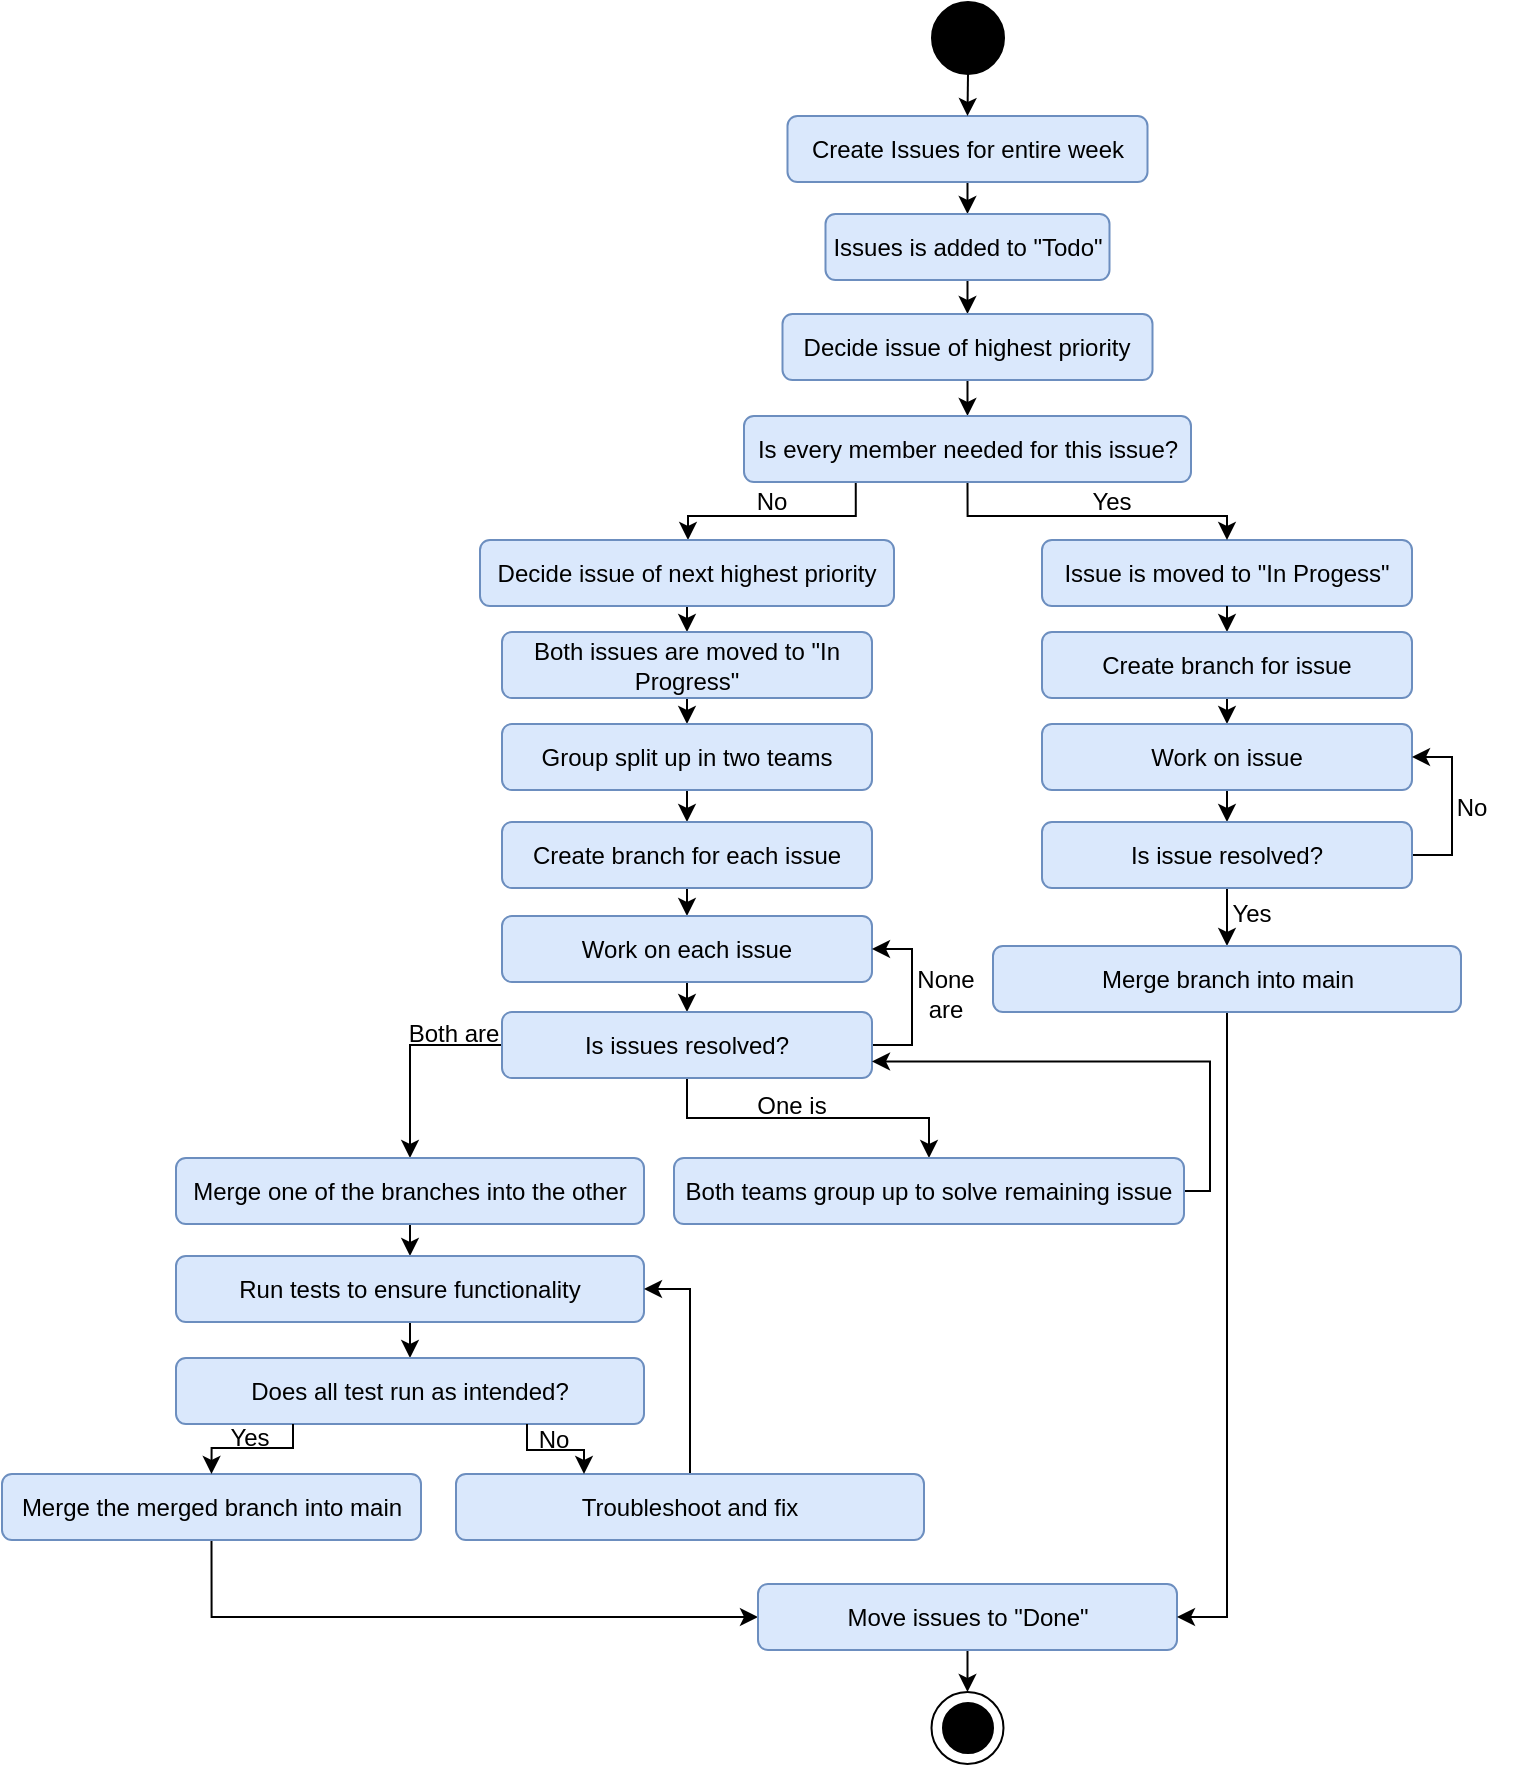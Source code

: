<mxfile version="25.0.3">
  <diagram name="Side-1" id="27md3nahEK7dvdwRWXup">
    <mxGraphModel dx="1763" dy="1324" grid="0" gridSize="10" guides="1" tooltips="1" connect="1" arrows="1" fold="1" page="0" pageScale="1" pageWidth="827" pageHeight="1169" math="0" shadow="0">
      <root>
        <mxCell id="0" />
        <mxCell id="1" parent="0" />
        <mxCell id="1p1YA7mhcfnQKSgq1G6X-43" style="edgeStyle=orthogonalEdgeStyle;rounded=0;orthogonalLoop=1;jettySize=auto;html=1;exitX=0.5;exitY=1;exitDx=0;exitDy=0;entryX=0.5;entryY=0;entryDx=0;entryDy=0;" parent="1" source="1p1YA7mhcfnQKSgq1G6X-1" target="1p1YA7mhcfnQKSgq1G6X-2" edge="1">
          <mxGeometry relative="1" as="geometry" />
        </mxCell>
        <mxCell id="1p1YA7mhcfnQKSgq1G6X-1" value="Create Issues for entire week" style="rounded=1;whiteSpace=wrap;html=1;fillColor=#dae8fc;strokeColor=#6c8ebf;" parent="1" vertex="1">
          <mxGeometry x="133.75" y="28" width="180" height="33" as="geometry" />
        </mxCell>
        <mxCell id="1p1YA7mhcfnQKSgq1G6X-44" style="edgeStyle=orthogonalEdgeStyle;rounded=0;orthogonalLoop=1;jettySize=auto;html=1;exitX=0.5;exitY=1;exitDx=0;exitDy=0;entryX=0.5;entryY=0;entryDx=0;entryDy=0;" parent="1" source="1p1YA7mhcfnQKSgq1G6X-2" target="1p1YA7mhcfnQKSgq1G6X-3" edge="1">
          <mxGeometry relative="1" as="geometry" />
        </mxCell>
        <mxCell id="1p1YA7mhcfnQKSgq1G6X-2" value="Issues is added to &quot;Todo&quot;" style="rounded=1;whiteSpace=wrap;html=1;fillColor=#dae8fc;strokeColor=#6c8ebf;" parent="1" vertex="1">
          <mxGeometry x="152.75" y="77" width="142" height="33" as="geometry" />
        </mxCell>
        <mxCell id="1p1YA7mhcfnQKSgq1G6X-45" style="edgeStyle=orthogonalEdgeStyle;rounded=0;orthogonalLoop=1;jettySize=auto;html=1;exitX=0.5;exitY=1;exitDx=0;exitDy=0;entryX=0.5;entryY=0;entryDx=0;entryDy=0;" parent="1" source="1p1YA7mhcfnQKSgq1G6X-3" target="1p1YA7mhcfnQKSgq1G6X-5" edge="1">
          <mxGeometry relative="1" as="geometry" />
        </mxCell>
        <mxCell id="1p1YA7mhcfnQKSgq1G6X-3" value="Decide issue of highest priority" style="rounded=1;whiteSpace=wrap;html=1;fillColor=#dae8fc;strokeColor=#6c8ebf;" parent="1" vertex="1">
          <mxGeometry x="131.25" y="127" width="185" height="33" as="geometry" />
        </mxCell>
        <mxCell id="1p1YA7mhcfnQKSgq1G6X-4" value="Issue is moved to &quot;In Progess&quot;" style="rounded=1;whiteSpace=wrap;html=1;fillColor=#dae8fc;strokeColor=#6c8ebf;" parent="1" vertex="1">
          <mxGeometry x="261" y="240" width="185" height="33" as="geometry" />
        </mxCell>
        <mxCell id="1p1YA7mhcfnQKSgq1G6X-30" style="edgeStyle=orthogonalEdgeStyle;rounded=0;orthogonalLoop=1;jettySize=auto;html=1;exitX=0.25;exitY=1;exitDx=0;exitDy=0;entryX=0.5;entryY=0;entryDx=0;entryDy=0;" parent="1" source="1p1YA7mhcfnQKSgq1G6X-5" target="1p1YA7mhcfnQKSgq1G6X-6" edge="1">
          <mxGeometry relative="1" as="geometry">
            <Array as="points">
              <mxPoint x="168" y="228" />
              <mxPoint x="84" y="228" />
              <mxPoint x="84" y="240" />
            </Array>
          </mxGeometry>
        </mxCell>
        <mxCell id="1p1YA7mhcfnQKSgq1G6X-47" style="edgeStyle=orthogonalEdgeStyle;rounded=0;orthogonalLoop=1;jettySize=auto;html=1;exitX=0.5;exitY=1;exitDx=0;exitDy=0;entryX=0.5;entryY=0;entryDx=0;entryDy=0;" parent="1" source="1p1YA7mhcfnQKSgq1G6X-5" target="1p1YA7mhcfnQKSgq1G6X-4" edge="1">
          <mxGeometry relative="1" as="geometry">
            <Array as="points">
              <mxPoint x="224" y="228" />
              <mxPoint x="354" y="228" />
            </Array>
          </mxGeometry>
        </mxCell>
        <mxCell id="1p1YA7mhcfnQKSgq1G6X-5" value="Is every member needed for this issue?" style="rounded=1;whiteSpace=wrap;html=1;fillColor=#dae8fc;strokeColor=#6c8ebf;" parent="1" vertex="1">
          <mxGeometry x="112" y="178" width="223.5" height="33" as="geometry" />
        </mxCell>
        <mxCell id="1p1YA7mhcfnQKSgq1G6X-31" style="edgeStyle=orthogonalEdgeStyle;rounded=0;orthogonalLoop=1;jettySize=auto;html=1;exitX=0.5;exitY=1;exitDx=0;exitDy=0;entryX=0.5;entryY=0;entryDx=0;entryDy=0;" parent="1" source="1p1YA7mhcfnQKSgq1G6X-6" target="1p1YA7mhcfnQKSgq1G6X-7" edge="1">
          <mxGeometry relative="1" as="geometry" />
        </mxCell>
        <mxCell id="1p1YA7mhcfnQKSgq1G6X-6" value="Decide issue of next highest priority" style="rounded=1;whiteSpace=wrap;html=1;fillColor=#dae8fc;strokeColor=#6c8ebf;" parent="1" vertex="1">
          <mxGeometry x="-20" y="240" width="207" height="33" as="geometry" />
        </mxCell>
        <mxCell id="1p1YA7mhcfnQKSgq1G6X-32" style="edgeStyle=orthogonalEdgeStyle;rounded=0;orthogonalLoop=1;jettySize=auto;html=1;exitX=0.5;exitY=1;exitDx=0;exitDy=0;entryX=0.5;entryY=0;entryDx=0;entryDy=0;" parent="1" source="1p1YA7mhcfnQKSgq1G6X-7" target="1p1YA7mhcfnQKSgq1G6X-8" edge="1">
          <mxGeometry relative="1" as="geometry" />
        </mxCell>
        <mxCell id="1p1YA7mhcfnQKSgq1G6X-7" value="Both issues are moved to &quot;In Progress&quot;" style="rounded=1;whiteSpace=wrap;html=1;fillColor=#dae8fc;strokeColor=#6c8ebf;" parent="1" vertex="1">
          <mxGeometry x="-9" y="286" width="185" height="33" as="geometry" />
        </mxCell>
        <mxCell id="1p1YA7mhcfnQKSgq1G6X-33" style="edgeStyle=orthogonalEdgeStyle;rounded=0;orthogonalLoop=1;jettySize=auto;html=1;exitX=0.5;exitY=1;exitDx=0;exitDy=0;entryX=0.5;entryY=0;entryDx=0;entryDy=0;" parent="1" source="1p1YA7mhcfnQKSgq1G6X-8" target="1p1YA7mhcfnQKSgq1G6X-9" edge="1">
          <mxGeometry relative="1" as="geometry" />
        </mxCell>
        <mxCell id="1p1YA7mhcfnQKSgq1G6X-8" value="Group split up in two teams" style="rounded=1;whiteSpace=wrap;html=1;fillColor=#dae8fc;strokeColor=#6c8ebf;" parent="1" vertex="1">
          <mxGeometry x="-9" y="332" width="185" height="33" as="geometry" />
        </mxCell>
        <mxCell id="1p1YA7mhcfnQKSgq1G6X-34" style="edgeStyle=orthogonalEdgeStyle;rounded=0;orthogonalLoop=1;jettySize=auto;html=1;exitX=0.5;exitY=1;exitDx=0;exitDy=0;entryX=0.5;entryY=0;entryDx=0;entryDy=0;" parent="1" source="1p1YA7mhcfnQKSgq1G6X-9" target="1p1YA7mhcfnQKSgq1G6X-10" edge="1">
          <mxGeometry relative="1" as="geometry" />
        </mxCell>
        <mxCell id="1p1YA7mhcfnQKSgq1G6X-9" value="Create branch for each issue" style="rounded=1;whiteSpace=wrap;html=1;fillColor=#dae8fc;strokeColor=#6c8ebf;" parent="1" vertex="1">
          <mxGeometry x="-9" y="381" width="185" height="33" as="geometry" />
        </mxCell>
        <mxCell id="1p1YA7mhcfnQKSgq1G6X-35" style="edgeStyle=orthogonalEdgeStyle;rounded=0;orthogonalLoop=1;jettySize=auto;html=1;exitX=0.5;exitY=1;exitDx=0;exitDy=0;entryX=0.5;entryY=0;entryDx=0;entryDy=0;" parent="1" source="1p1YA7mhcfnQKSgq1G6X-10" target="1p1YA7mhcfnQKSgq1G6X-11" edge="1">
          <mxGeometry relative="1" as="geometry" />
        </mxCell>
        <mxCell id="1p1YA7mhcfnQKSgq1G6X-10" value="Work on each issue" style="rounded=1;whiteSpace=wrap;html=1;fillColor=#dae8fc;strokeColor=#6c8ebf;" parent="1" vertex="1">
          <mxGeometry x="-9" y="428" width="185" height="33" as="geometry" />
        </mxCell>
        <mxCell id="1p1YA7mhcfnQKSgq1G6X-20" style="edgeStyle=orthogonalEdgeStyle;rounded=0;orthogonalLoop=1;jettySize=auto;html=1;exitX=0;exitY=0.5;exitDx=0;exitDy=0;entryX=0.5;entryY=0;entryDx=0;entryDy=0;" parent="1" source="1p1YA7mhcfnQKSgq1G6X-11" target="1p1YA7mhcfnQKSgq1G6X-12" edge="1">
          <mxGeometry relative="1" as="geometry" />
        </mxCell>
        <mxCell id="1p1YA7mhcfnQKSgq1G6X-37" style="edgeStyle=orthogonalEdgeStyle;rounded=0;orthogonalLoop=1;jettySize=auto;html=1;exitX=0.5;exitY=1;exitDx=0;exitDy=0;entryX=0.5;entryY=0;entryDx=0;entryDy=0;" parent="1" source="1p1YA7mhcfnQKSgq1G6X-11" target="1p1YA7mhcfnQKSgq1G6X-36" edge="1">
          <mxGeometry relative="1" as="geometry">
            <mxPoint x="219.5" y="577" as="sourcePoint" />
          </mxGeometry>
        </mxCell>
        <mxCell id="1p1YA7mhcfnQKSgq1G6X-41" style="edgeStyle=orthogonalEdgeStyle;rounded=0;orthogonalLoop=1;jettySize=auto;html=1;exitX=1;exitY=0.5;exitDx=0;exitDy=0;entryX=1;entryY=0.5;entryDx=0;entryDy=0;" parent="1" source="1p1YA7mhcfnQKSgq1G6X-11" target="1p1YA7mhcfnQKSgq1G6X-10" edge="1">
          <mxGeometry relative="1" as="geometry" />
        </mxCell>
        <mxCell id="1p1YA7mhcfnQKSgq1G6X-11" value="Is issues resolved?" style="rounded=1;whiteSpace=wrap;html=1;fillColor=#dae8fc;strokeColor=#6c8ebf;" parent="1" vertex="1">
          <mxGeometry x="-9" y="476" width="185" height="33" as="geometry" />
        </mxCell>
        <mxCell id="1p1YA7mhcfnQKSgq1G6X-29" style="edgeStyle=orthogonalEdgeStyle;rounded=0;orthogonalLoop=1;jettySize=auto;html=1;exitX=0.5;exitY=1;exitDx=0;exitDy=0;entryX=0.5;entryY=0;entryDx=0;entryDy=0;" parent="1" source="1p1YA7mhcfnQKSgq1G6X-12" target="1p1YA7mhcfnQKSgq1G6X-14" edge="1">
          <mxGeometry relative="1" as="geometry" />
        </mxCell>
        <mxCell id="1p1YA7mhcfnQKSgq1G6X-12" value="Merge one of the branches into the other" style="rounded=1;whiteSpace=wrap;html=1;fillColor=#dae8fc;strokeColor=#6c8ebf;" parent="1" vertex="1">
          <mxGeometry x="-172" y="549" width="234" height="33" as="geometry" />
        </mxCell>
        <mxCell id="1p1YA7mhcfnQKSgq1G6X-26" style="edgeStyle=orthogonalEdgeStyle;rounded=0;orthogonalLoop=1;jettySize=auto;html=1;exitX=0.5;exitY=1;exitDx=0;exitDy=0;entryX=0;entryY=0.5;entryDx=0;entryDy=0;" parent="1" source="1p1YA7mhcfnQKSgq1G6X-13" target="1p1YA7mhcfnQKSgq1G6X-19" edge="1">
          <mxGeometry relative="1" as="geometry" />
        </mxCell>
        <mxCell id="1p1YA7mhcfnQKSgq1G6X-13" value="Merge the merged branch into main" style="rounded=1;whiteSpace=wrap;html=1;fillColor=#dae8fc;strokeColor=#6c8ebf;" parent="1" vertex="1">
          <mxGeometry x="-259" y="707" width="209.5" height="33" as="geometry" />
        </mxCell>
        <mxCell id="1p1YA7mhcfnQKSgq1G6X-27" style="edgeStyle=orthogonalEdgeStyle;rounded=0;orthogonalLoop=1;jettySize=auto;html=1;exitX=0.5;exitY=1;exitDx=0;exitDy=0;entryX=0.5;entryY=0;entryDx=0;entryDy=0;" parent="1" source="1p1YA7mhcfnQKSgq1G6X-14" target="1p1YA7mhcfnQKSgq1G6X-15" edge="1">
          <mxGeometry relative="1" as="geometry" />
        </mxCell>
        <mxCell id="1p1YA7mhcfnQKSgq1G6X-14" value="Run tests to ensure functionality" style="rounded=1;whiteSpace=wrap;html=1;fillColor=#dae8fc;strokeColor=#6c8ebf;" parent="1" vertex="1">
          <mxGeometry x="-172" y="598" width="234" height="33" as="geometry" />
        </mxCell>
        <mxCell id="1p1YA7mhcfnQKSgq1G6X-15" value="Does all test run as intended?" style="rounded=1;whiteSpace=wrap;html=1;fillColor=#dae8fc;strokeColor=#6c8ebf;" parent="1" vertex="1">
          <mxGeometry x="-172" y="649" width="234" height="33" as="geometry" />
        </mxCell>
        <mxCell id="1p1YA7mhcfnQKSgq1G6X-17" style="edgeStyle=orthogonalEdgeStyle;rounded=0;orthogonalLoop=1;jettySize=auto;html=1;exitX=0.5;exitY=0;exitDx=0;exitDy=0;entryX=1;entryY=0.5;entryDx=0;entryDy=0;" parent="1" source="1p1YA7mhcfnQKSgq1G6X-16" target="1p1YA7mhcfnQKSgq1G6X-14" edge="1">
          <mxGeometry relative="1" as="geometry" />
        </mxCell>
        <mxCell id="1p1YA7mhcfnQKSgq1G6X-16" value="Troubleshoot and fix" style="rounded=1;whiteSpace=wrap;html=1;fillColor=#dae8fc;strokeColor=#6c8ebf;" parent="1" vertex="1">
          <mxGeometry x="-32" y="707" width="234" height="33" as="geometry" />
        </mxCell>
        <mxCell id="1p1YA7mhcfnQKSgq1G6X-80" style="edgeStyle=orthogonalEdgeStyle;rounded=0;orthogonalLoop=1;jettySize=auto;html=1;exitX=0.5;exitY=1;exitDx=0;exitDy=0;entryX=0.5;entryY=0;entryDx=0;entryDy=0;" parent="1" source="1p1YA7mhcfnQKSgq1G6X-19" target="1p1YA7mhcfnQKSgq1G6X-78" edge="1">
          <mxGeometry relative="1" as="geometry" />
        </mxCell>
        <mxCell id="1p1YA7mhcfnQKSgq1G6X-19" value="Move issues to &quot;Done&quot;" style="rounded=1;whiteSpace=wrap;html=1;fillColor=#dae8fc;strokeColor=#6c8ebf;" parent="1" vertex="1">
          <mxGeometry x="119" y="762" width="209.5" height="33" as="geometry" />
        </mxCell>
        <mxCell id="1p1YA7mhcfnQKSgq1G6X-21" value="Both are" style="text;html=1;align=center;verticalAlign=middle;whiteSpace=wrap;rounded=0;" parent="1" vertex="1">
          <mxGeometry x="-63" y="472" width="60" height="30" as="geometry" />
        </mxCell>
        <mxCell id="1p1YA7mhcfnQKSgq1G6X-22" value="No" style="text;html=1;align=center;verticalAlign=middle;whiteSpace=wrap;rounded=0;" parent="1" vertex="1">
          <mxGeometry x="-13" y="675" width="60" height="30" as="geometry" />
        </mxCell>
        <mxCell id="1p1YA7mhcfnQKSgq1G6X-23" style="edgeStyle=orthogonalEdgeStyle;rounded=0;orthogonalLoop=1;jettySize=auto;html=1;exitX=0.75;exitY=1;exitDx=0;exitDy=0;" parent="1" source="1p1YA7mhcfnQKSgq1G6X-15" edge="1">
          <mxGeometry relative="1" as="geometry">
            <mxPoint x="32" y="707" as="targetPoint" />
            <Array as="points">
              <mxPoint x="4" y="695" />
              <mxPoint x="32" y="695" />
            </Array>
          </mxGeometry>
        </mxCell>
        <mxCell id="1p1YA7mhcfnQKSgq1G6X-24" style="edgeStyle=orthogonalEdgeStyle;rounded=0;orthogonalLoop=1;jettySize=auto;html=1;exitX=0.25;exitY=1;exitDx=0;exitDy=0;entryX=0.5;entryY=0;entryDx=0;entryDy=0;" parent="1" source="1p1YA7mhcfnQKSgq1G6X-15" target="1p1YA7mhcfnQKSgq1G6X-13" edge="1">
          <mxGeometry relative="1" as="geometry">
            <mxPoint x="-113" y="716" as="targetPoint" />
            <Array as="points">
              <mxPoint x="-114" y="694" />
              <mxPoint x="-154" y="694" />
            </Array>
          </mxGeometry>
        </mxCell>
        <mxCell id="1p1YA7mhcfnQKSgq1G6X-25" value="Yes" style="text;html=1;align=center;verticalAlign=middle;whiteSpace=wrap;rounded=0;" parent="1" vertex="1">
          <mxGeometry x="-165" y="674" width="60" height="30" as="geometry" />
        </mxCell>
        <mxCell id="1p1YA7mhcfnQKSgq1G6X-38" style="edgeStyle=orthogonalEdgeStyle;rounded=0;orthogonalLoop=1;jettySize=auto;html=1;exitX=1;exitY=0.5;exitDx=0;exitDy=0;entryX=1;entryY=0.75;entryDx=0;entryDy=0;" parent="1" source="1p1YA7mhcfnQKSgq1G6X-36" target="1p1YA7mhcfnQKSgq1G6X-11" edge="1">
          <mxGeometry relative="1" as="geometry">
            <Array as="points">
              <mxPoint x="345" y="565" />
              <mxPoint x="345" y="501" />
            </Array>
          </mxGeometry>
        </mxCell>
        <mxCell id="1p1YA7mhcfnQKSgq1G6X-36" value="Both teams group up to solve remaining issue" style="rounded=1;whiteSpace=wrap;html=1;fillColor=#dae8fc;strokeColor=#6c8ebf;" parent="1" vertex="1">
          <mxGeometry x="77" y="549" width="255" height="33" as="geometry" />
        </mxCell>
        <mxCell id="1p1YA7mhcfnQKSgq1G6X-39" value="One is" style="text;html=1;align=center;verticalAlign=middle;whiteSpace=wrap;rounded=0;" parent="1" vertex="1">
          <mxGeometry x="106" y="508" width="60" height="30" as="geometry" />
        </mxCell>
        <mxCell id="1p1YA7mhcfnQKSgq1G6X-42" value="None are" style="text;html=1;align=center;verticalAlign=middle;whiteSpace=wrap;rounded=0;" parent="1" vertex="1">
          <mxGeometry x="193" y="452" width="40.25" height="30" as="geometry" />
        </mxCell>
        <mxCell id="1p1YA7mhcfnQKSgq1G6X-46" value="No" style="text;html=1;align=center;verticalAlign=middle;whiteSpace=wrap;rounded=0;" parent="1" vertex="1">
          <mxGeometry x="96" y="206" width="60" height="30" as="geometry" />
        </mxCell>
        <mxCell id="1p1YA7mhcfnQKSgq1G6X-48" value="Yes" style="text;html=1;align=center;verticalAlign=middle;whiteSpace=wrap;rounded=0;" parent="1" vertex="1">
          <mxGeometry x="266" y="206" width="60" height="30" as="geometry" />
        </mxCell>
        <mxCell id="1p1YA7mhcfnQKSgq1G6X-49" style="edgeStyle=orthogonalEdgeStyle;rounded=0;orthogonalLoop=1;jettySize=auto;html=1;exitX=0.5;exitY=1;exitDx=0;exitDy=0;entryX=0.5;entryY=0;entryDx=0;entryDy=0;" parent="1" source="1p1YA7mhcfnQKSgq1G6X-4" target="1p1YA7mhcfnQKSgq1G6X-51" edge="1">
          <mxGeometry relative="1" as="geometry">
            <mxPoint x="354" y="273" as="sourcePoint" />
          </mxGeometry>
        </mxCell>
        <mxCell id="1p1YA7mhcfnQKSgq1G6X-50" style="edgeStyle=orthogonalEdgeStyle;rounded=0;orthogonalLoop=1;jettySize=auto;html=1;exitX=0.5;exitY=1;exitDx=0;exitDy=0;entryX=0.5;entryY=0;entryDx=0;entryDy=0;" parent="1" source="1p1YA7mhcfnQKSgq1G6X-51" target="1p1YA7mhcfnQKSgq1G6X-53" edge="1">
          <mxGeometry relative="1" as="geometry" />
        </mxCell>
        <mxCell id="1p1YA7mhcfnQKSgq1G6X-51" value="Create branch for issue" style="rounded=1;whiteSpace=wrap;html=1;fillColor=#dae8fc;strokeColor=#6c8ebf;" parent="1" vertex="1">
          <mxGeometry x="261" y="286" width="185" height="33" as="geometry" />
        </mxCell>
        <mxCell id="1p1YA7mhcfnQKSgq1G6X-52" style="edgeStyle=orthogonalEdgeStyle;rounded=0;orthogonalLoop=1;jettySize=auto;html=1;exitX=0.5;exitY=1;exitDx=0;exitDy=0;entryX=0.5;entryY=0;entryDx=0;entryDy=0;" parent="1" source="1p1YA7mhcfnQKSgq1G6X-53" target="1p1YA7mhcfnQKSgq1G6X-57" edge="1">
          <mxGeometry relative="1" as="geometry" />
        </mxCell>
        <mxCell id="1p1YA7mhcfnQKSgq1G6X-53" value="Work on issue" style="rounded=1;whiteSpace=wrap;html=1;fillColor=#dae8fc;strokeColor=#6c8ebf;" parent="1" vertex="1">
          <mxGeometry x="261" y="332" width="185" height="33" as="geometry" />
        </mxCell>
        <mxCell id="1p1YA7mhcfnQKSgq1G6X-54" style="edgeStyle=orthogonalEdgeStyle;rounded=0;orthogonalLoop=1;jettySize=auto;html=1;exitX=0.5;exitY=1;exitDx=0;exitDy=0;entryX=0.5;entryY=0;entryDx=0;entryDy=0;" parent="1" source="1p1YA7mhcfnQKSgq1G6X-57" target="1p1YA7mhcfnQKSgq1G6X-59" edge="1">
          <mxGeometry relative="1" as="geometry" />
        </mxCell>
        <mxCell id="1p1YA7mhcfnQKSgq1G6X-56" style="edgeStyle=orthogonalEdgeStyle;rounded=0;orthogonalLoop=1;jettySize=auto;html=1;exitX=1;exitY=0.5;exitDx=0;exitDy=0;entryX=1;entryY=0.5;entryDx=0;entryDy=0;" parent="1" source="1p1YA7mhcfnQKSgq1G6X-57" target="1p1YA7mhcfnQKSgq1G6X-53" edge="1">
          <mxGeometry relative="1" as="geometry" />
        </mxCell>
        <mxCell id="1p1YA7mhcfnQKSgq1G6X-57" value="Is issue resolved?" style="rounded=1;whiteSpace=wrap;html=1;fillColor=#dae8fc;strokeColor=#6c8ebf;" parent="1" vertex="1">
          <mxGeometry x="261" y="381" width="185" height="33" as="geometry" />
        </mxCell>
        <mxCell id="1p1YA7mhcfnQKSgq1G6X-58" style="edgeStyle=orthogonalEdgeStyle;rounded=0;orthogonalLoop=1;jettySize=auto;html=1;exitX=0.5;exitY=1;exitDx=0;exitDy=0;entryX=1;entryY=0.5;entryDx=0;entryDy=0;" parent="1" source="1p1YA7mhcfnQKSgq1G6X-59" target="1p1YA7mhcfnQKSgq1G6X-19" edge="1">
          <mxGeometry relative="1" as="geometry">
            <mxPoint x="588" y="568" as="targetPoint" />
          </mxGeometry>
        </mxCell>
        <mxCell id="1p1YA7mhcfnQKSgq1G6X-59" value="Merge branch into main" style="rounded=1;whiteSpace=wrap;html=1;fillColor=#dae8fc;strokeColor=#6c8ebf;" parent="1" vertex="1">
          <mxGeometry x="236.5" y="443" width="234" height="33" as="geometry" />
        </mxCell>
        <mxCell id="1p1YA7mhcfnQKSgq1G6X-69" value="No" style="text;html=1;align=center;verticalAlign=middle;whiteSpace=wrap;rounded=0;" parent="1" vertex="1">
          <mxGeometry x="446" y="359" width="60" height="30" as="geometry" />
        </mxCell>
        <mxCell id="1p1YA7mhcfnQKSgq1G6X-72" value="Yes" style="text;html=1;align=center;verticalAlign=middle;whiteSpace=wrap;rounded=0;" parent="1" vertex="1">
          <mxGeometry x="335.5" y="412" width="60" height="30" as="geometry" />
        </mxCell>
        <mxCell id="1p1YA7mhcfnQKSgq1G6X-78" value="" style="ellipse;whiteSpace=wrap;html=1;aspect=fixed;" parent="1" vertex="1">
          <mxGeometry x="205.75" y="816" width="36" height="36" as="geometry" />
        </mxCell>
        <mxCell id="1p1YA7mhcfnQKSgq1G6X-79" value="" style="ellipse;whiteSpace=wrap;html=1;aspect=fixed;fillColor=#000000;" parent="1" vertex="1">
          <mxGeometry x="211.5" y="821.5" width="25" height="25" as="geometry" />
        </mxCell>
        <mxCell id="1p1YA7mhcfnQKSgq1G6X-83" style="edgeStyle=orthogonalEdgeStyle;rounded=0;orthogonalLoop=1;jettySize=auto;html=1;exitX=0.5;exitY=1;exitDx=0;exitDy=0;entryX=0.5;entryY=0;entryDx=0;entryDy=0;" parent="1" source="1p1YA7mhcfnQKSgq1G6X-82" target="1p1YA7mhcfnQKSgq1G6X-1" edge="1">
          <mxGeometry relative="1" as="geometry" />
        </mxCell>
        <mxCell id="1p1YA7mhcfnQKSgq1G6X-82" value="" style="ellipse;whiteSpace=wrap;html=1;aspect=fixed;fillColor=#000000;" parent="1" vertex="1">
          <mxGeometry x="206" y="-29" width="36" height="36" as="geometry" />
        </mxCell>
      </root>
    </mxGraphModel>
  </diagram>
</mxfile>
